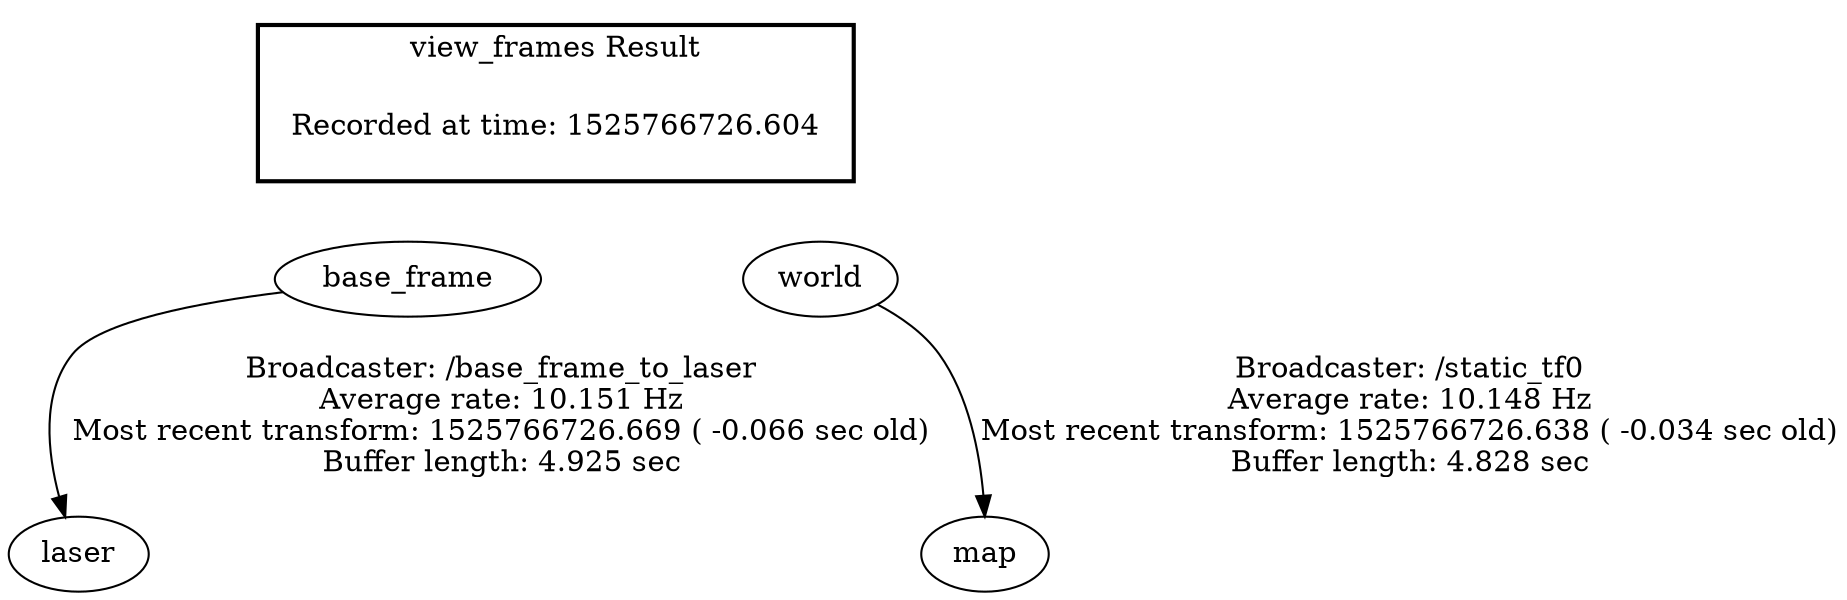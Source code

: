 digraph G {
"base_frame" -> "laser"[label="Broadcaster: /base_frame_to_laser\nAverage rate: 10.151 Hz\nMost recent transform: 1525766726.669 ( -0.066 sec old)\nBuffer length: 4.925 sec\n"];
"world" -> "map"[label="Broadcaster: /static_tf0\nAverage rate: 10.148 Hz\nMost recent transform: 1525766726.638 ( -0.034 sec old)\nBuffer length: 4.828 sec\n"];
edge [style=invis];
 subgraph cluster_legend { style=bold; color=black; label ="view_frames Result";
"Recorded at time: 1525766726.604"[ shape=plaintext ] ;
 }->"base_frame";
edge [style=invis];
 subgraph cluster_legend { style=bold; color=black; label ="view_frames Result";
"Recorded at time: 1525766726.604"[ shape=plaintext ] ;
 }->"world";
}